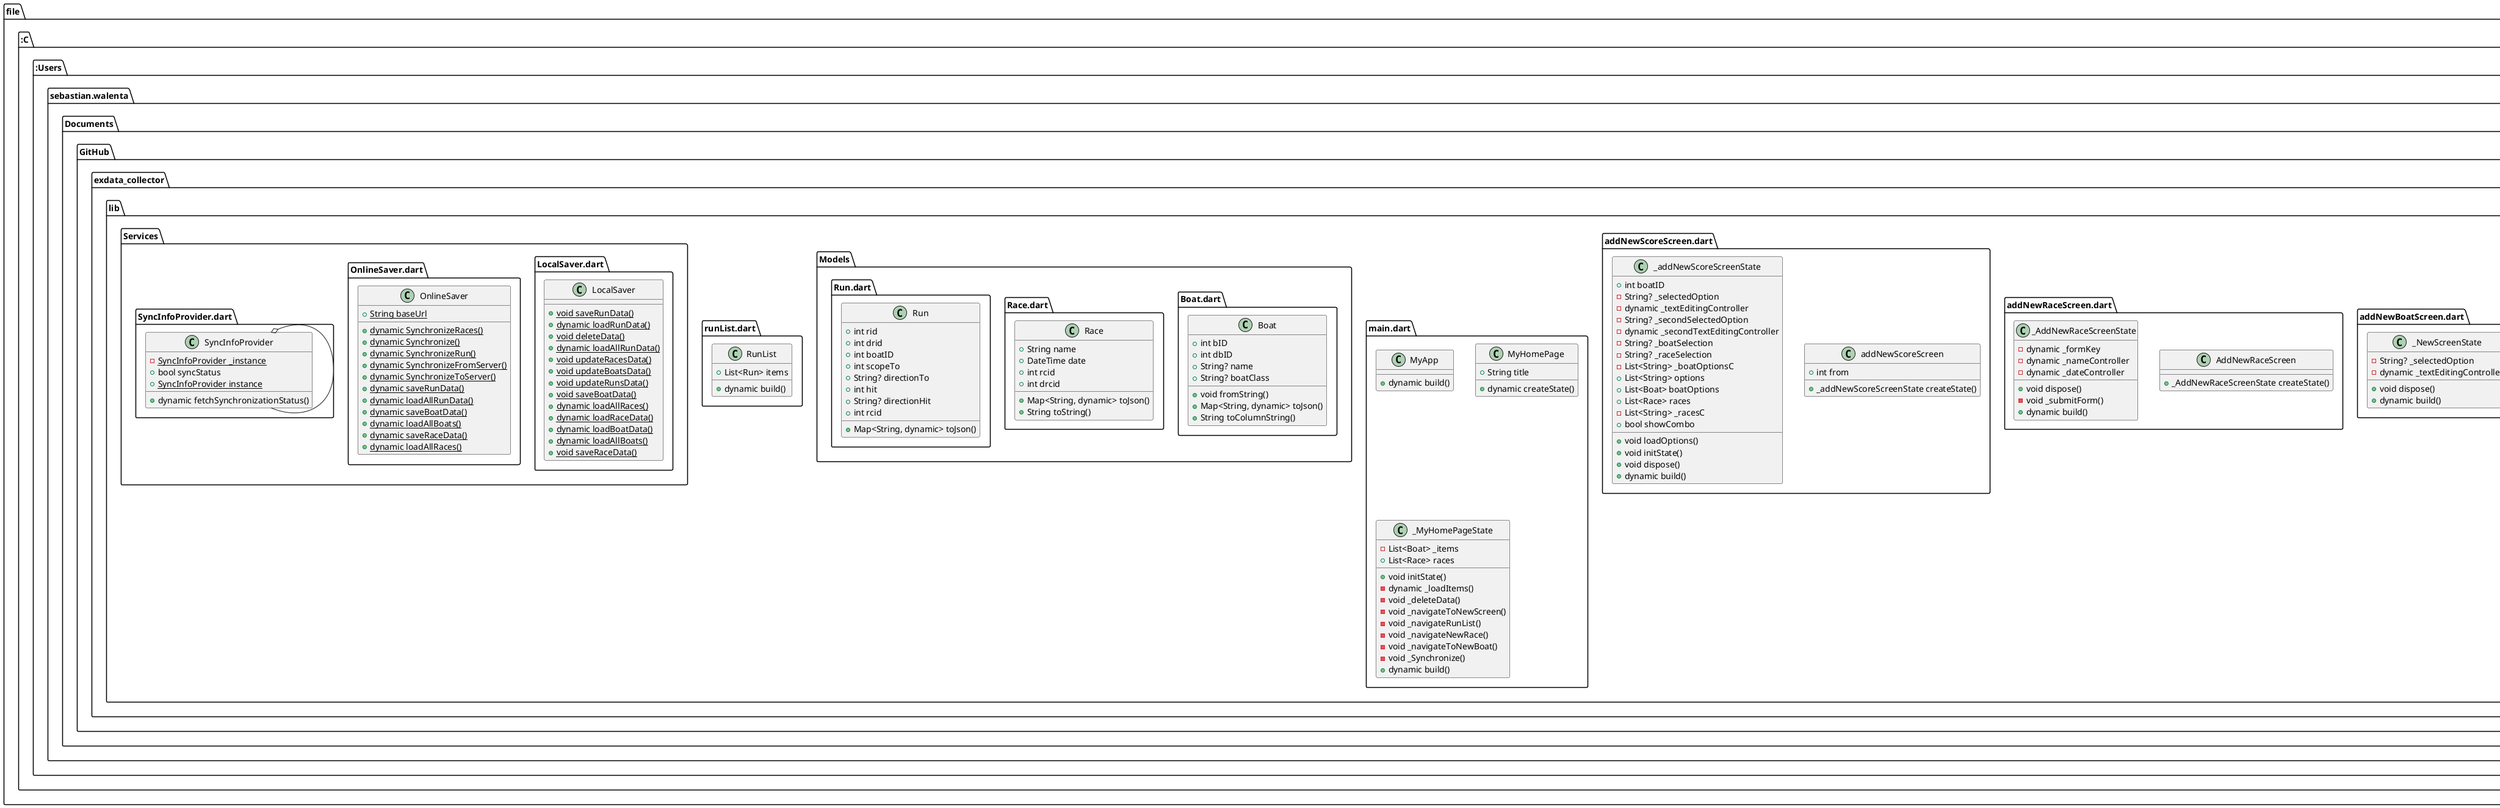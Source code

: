 @startuml
set namespaceSeparator ::

class "file:::::::C:::Users::sebastian.walenta::Documents::GitHub::exdata_collector::lib::addNewBoatScreen.dart::addNewBoatScreen" {
  +_NewScreenState createState()
}

class "file:::::::C:::Users::sebastian.walenta::Documents::GitHub::exdata_collector::lib::addNewBoatScreen.dart::_NewScreenState" {
  -String? _selectedOption
  -dynamic _textEditingController
  +void dispose()
  +dynamic build()
}

class "file:::::::C:::Users::sebastian.walenta::Documents::GitHub::exdata_collector::lib::addNewRaceScreen.dart::AddNewRaceScreen" {
  +_AddNewRaceScreenState createState()
}

class "file:::::::C:::Users::sebastian.walenta::Documents::GitHub::exdata_collector::lib::addNewRaceScreen.dart::_AddNewRaceScreenState" {
  -dynamic _formKey
  -dynamic _nameController
  -dynamic _dateController
  +void dispose()
  -void _submitForm()
  +dynamic build()
}

class "file:::::::C:::Users::sebastian.walenta::Documents::GitHub::exdata_collector::lib::addNewScoreScreen.dart::addNewScoreScreen" {
  +int from
  +_addNewScoreScreenState createState()
}

class "file:::::::C:::Users::sebastian.walenta::Documents::GitHub::exdata_collector::lib::addNewScoreScreen.dart::_addNewScoreScreenState" {
  +int boatID
  -String? _selectedOption
  -dynamic _textEditingController
  -String? _secondSelectedOption
  -dynamic _secondTextEditingController
  -String? _boatSelection
  -String? _raceSelection
  -List<String> _boatOptionsC
  +List<String> options
  +List<Boat> boatOptions
  +List<Race> races
  -List<String> _racesC
  +bool showCombo
  +void loadOptions()
  +void initState()
  +void dispose()
  +dynamic build()
}

class "file:::::::C:::Users::sebastian.walenta::Documents::GitHub::exdata_collector::lib::main.dart::MyApp" {
  +dynamic build()
}

class "file:::::::C:::Users::sebastian.walenta::Documents::GitHub::exdata_collector::lib::main.dart::MyHomePage" {
  +String title
  +dynamic createState()
}

class "file:::::::C:::Users::sebastian.walenta::Documents::GitHub::exdata_collector::lib::main.dart::_MyHomePageState" {
  -List<Boat> _items
  +List<Race> races
  +void initState()
  -dynamic _loadItems()
  -void _deleteData()
  -void _navigateToNewScreen()
  -void _navigateRunList()
  -void _navigateNewRace()
  -void _navigateToNewBoat()
  -void _Synchronize()
  +dynamic build()
}

class "file:::::::C:::Users::sebastian.walenta::Documents::GitHub::exdata_collector::lib::Models::Boat.dart::Boat" {
  +int bID
  +int dbID
  +String? name
  +String? boatClass
  +void fromString()
  +Map<String, dynamic> toJson()
  +String toColumnString()
}

class "file:::::::C:::Users::sebastian.walenta::Documents::GitHub::exdata_collector::lib::Models::Race.dart::Race" {
  +String name
  +DateTime date
  +int rcid
  +int drcid
  +Map<String, dynamic> toJson()
  +String toString()
}

class "file:::::::C:::Users::sebastian.walenta::Documents::GitHub::exdata_collector::lib::Models::Run.dart::Run" {
  +int rid
  +int drid
  +int boatID
  +int scopeTo
  +String? directionTo
  +int hit
  +String? directionHit
  +int rcid
  +Map<String, dynamic> toJson()
}

class "file:::::::C:::Users::sebastian.walenta::Documents::GitHub::exdata_collector::lib::runList.dart::RunList" {
  +List<Run> items
  +dynamic build()
}

class "file:::::::C:::Users::sebastian.walenta::Documents::GitHub::exdata_collector::lib::Services::LocalSaver.dart::LocalSaver" {
  {static} +void saveRunData()
  {static} +dynamic loadRunData()
  {static} +void deleteData()
  {static} +dynamic loadAllRunData()
  {static} +void updateRacesData()
  {static} +void updateBoatsData()
  {static} +void updateRunsData()
  {static} +void saveBoatData()
  {static} +dynamic loadAllRaces()
  {static} +dynamic loadRaceData()
  {static} +dynamic loadBoatData()
  {static} +dynamic loadAllBoats()
  {static} +void saveRaceData()
}

class "file:::::::C:::Users::sebastian.walenta::Documents::GitHub::exdata_collector::lib::Services::OnlineSaver.dart::OnlineSaver" {
  {static} +String baseUrl
  {static} +dynamic SynchronizeRaces()
  {static} +dynamic Synchronize()
  {static} +dynamic SynchronizeRun()
  {static} +dynamic SynchronizeFromServer()
  {static} +dynamic SynchronizeToServer()
  {static} +dynamic saveRunData()
  {static} +dynamic loadAllRunData()
  {static} +dynamic saveBoatData()
  {static} +dynamic loadAllBoats()
  {static} +dynamic saveRaceData()
  {static} +dynamic loadAllRaces()
}

class "file:::::::C:::Users::sebastian.walenta::Documents::GitHub::exdata_collector::lib::Services::SyncInfoProvider.dart::SyncInfoProvider" {
  {static} -SyncInfoProvider _instance
  +bool syncStatus
  {static} +SyncInfoProvider instance
  +dynamic fetchSynchronizationStatus()
}

"file:::::::C:::Users::sebastian.walenta::Documents::GitHub::exdata_collector::lib::Services::SyncInfoProvider.dart::SyncInfoProvider" o-- "file:::::::C:::Users::sebastian.walenta::Documents::GitHub::exdata_collector::lib::Services::SyncInfoProvider.dart::SyncInfoProvider"
@enduml